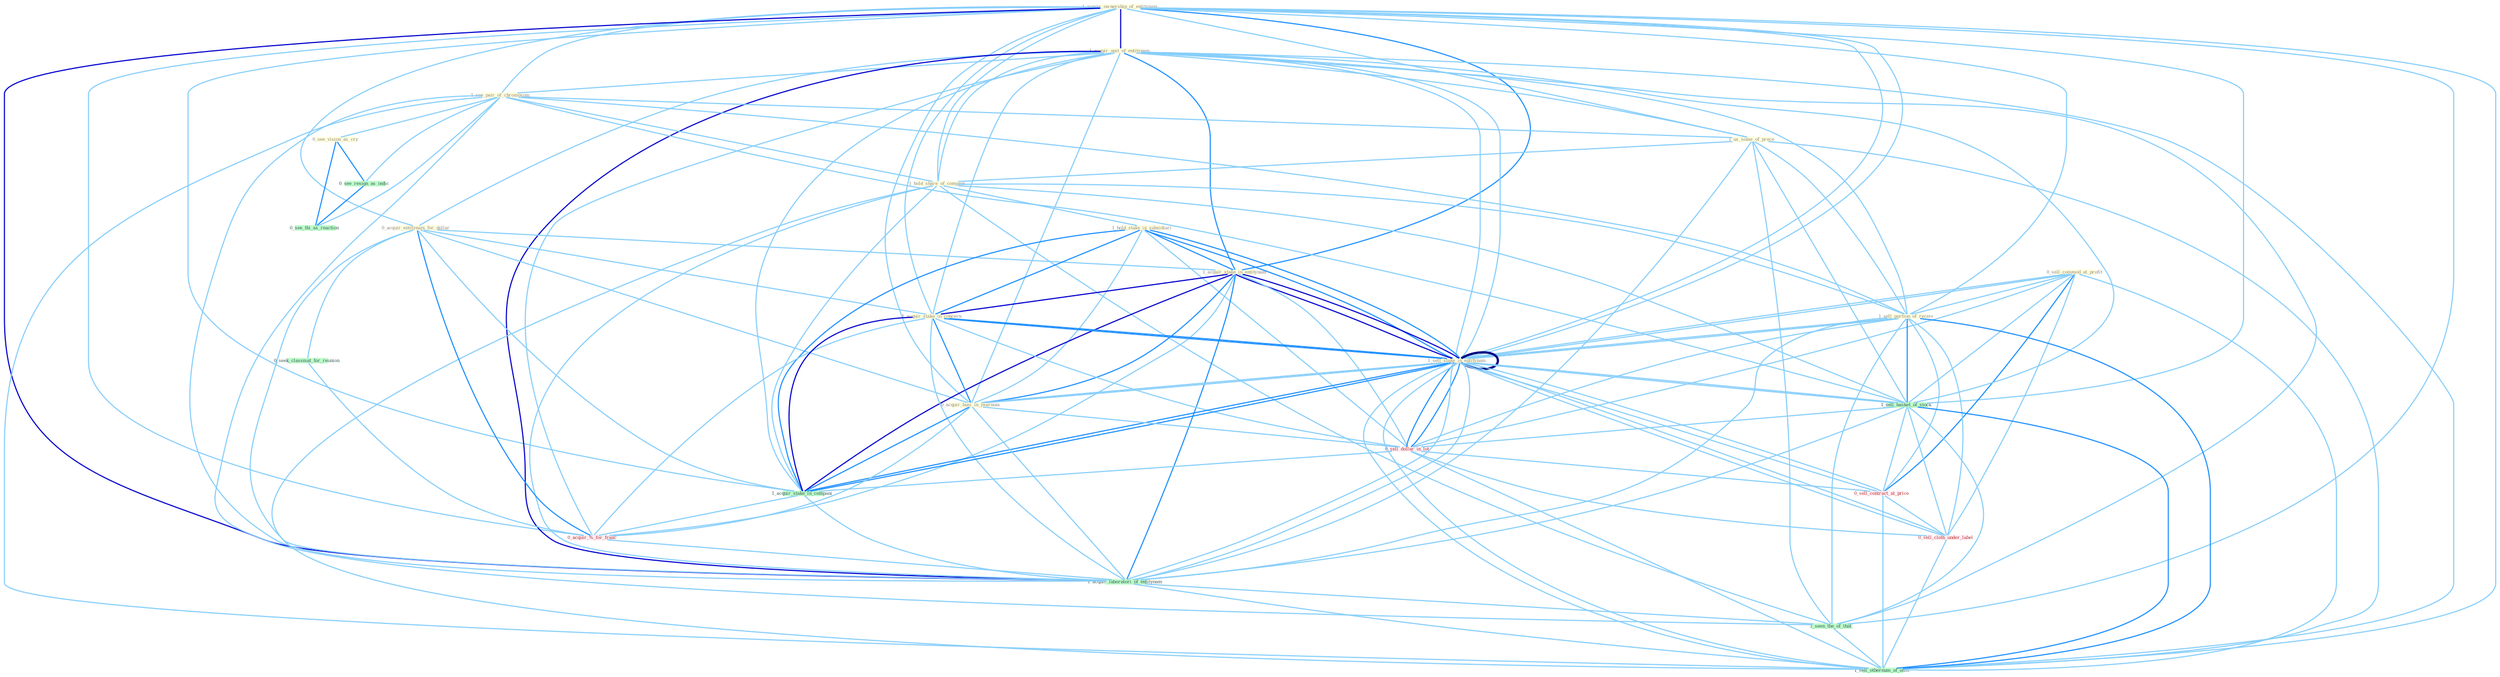 Graph G{ 
    node
    [shape=polygon,style=filled,width=.5,height=.06,color="#BDFCC9",fixedsize=true,fontsize=4,
    fontcolor="#2f4f4f"];
    {node
    [color="#ffffe0", fontcolor="#8b7d6b"] "1_acquir_ownership_of_entitynam " "0_sell_commod_at_profit " "1_acquir_unit_of_entitynam " "1_see_pair_of_chromosom " "1_us_some_of_proce " "1_hold_share_of_compani " "0_see_vision_as_cry " "0_acquir_entitynam_for_dollar " "1_hold_stake_in_subsidiari " "1_acquir_stake_in_entitynam " "1_acquir_stake_in_concern " "1_sell_portion_of_receiv " "1_sell_stake_in_entitynam " "1_sell_stake_in_entitynam " "0_acquir_busi_in_yearnum "}
{node [color="#fff0f5", fontcolor="#b22222"] "0_sell_dollar_in_lot " "0_acquir_%_for_franc " "0_sell_contract_at_price " "0_sell_cloth_under_label "}
edge [color="#B0E2FF"];

	"1_acquir_ownership_of_entitynam " -- "1_acquir_unit_of_entitynam " [w="3", color="#0000cd" , len=0.6];
	"1_acquir_ownership_of_entitynam " -- "1_see_pair_of_chromosom " [w="1", color="#87cefa" ];
	"1_acquir_ownership_of_entitynam " -- "1_us_some_of_proce " [w="1", color="#87cefa" ];
	"1_acquir_ownership_of_entitynam " -- "1_hold_share_of_compani " [w="1", color="#87cefa" ];
	"1_acquir_ownership_of_entitynam " -- "0_acquir_entitynam_for_dollar " [w="1", color="#87cefa" ];
	"1_acquir_ownership_of_entitynam " -- "1_acquir_stake_in_entitynam " [w="2", color="#1e90ff" , len=0.8];
	"1_acquir_ownership_of_entitynam " -- "1_acquir_stake_in_concern " [w="1", color="#87cefa" ];
	"1_acquir_ownership_of_entitynam " -- "1_sell_portion_of_receiv " [w="1", color="#87cefa" ];
	"1_acquir_ownership_of_entitynam " -- "1_sell_stake_in_entitynam " [w="1", color="#87cefa" ];
	"1_acquir_ownership_of_entitynam " -- "1_sell_stake_in_entitynam " [w="1", color="#87cefa" ];
	"1_acquir_ownership_of_entitynam " -- "0_acquir_busi_in_yearnum " [w="1", color="#87cefa" ];
	"1_acquir_ownership_of_entitynam " -- "1_sell_basket_of_stock " [w="1", color="#87cefa" ];
	"1_acquir_ownership_of_entitynam " -- "1_acquir_stake_in_compani " [w="1", color="#87cefa" ];
	"1_acquir_ownership_of_entitynam " -- "0_acquir_%_for_franc " [w="1", color="#87cefa" ];
	"1_acquir_ownership_of_entitynam " -- "1_acquir_laboratori_of_entitynam " [w="3", color="#0000cd" , len=0.6];
	"1_acquir_ownership_of_entitynam " -- "1_seen_the_of_that " [w="1", color="#87cefa" ];
	"1_acquir_ownership_of_entitynam " -- "1_sell_othernum_of_offic " [w="1", color="#87cefa" ];
	"0_sell_commod_at_profit " -- "1_sell_portion_of_receiv " [w="1", color="#87cefa" ];
	"0_sell_commod_at_profit " -- "1_sell_stake_in_entitynam " [w="1", color="#87cefa" ];
	"0_sell_commod_at_profit " -- "1_sell_stake_in_entitynam " [w="1", color="#87cefa" ];
	"0_sell_commod_at_profit " -- "1_sell_basket_of_stock " [w="1", color="#87cefa" ];
	"0_sell_commod_at_profit " -- "0_sell_dollar_in_lot " [w="1", color="#87cefa" ];
	"0_sell_commod_at_profit " -- "0_sell_contract_at_price " [w="2", color="#1e90ff" , len=0.8];
	"0_sell_commod_at_profit " -- "0_sell_cloth_under_label " [w="1", color="#87cefa" ];
	"0_sell_commod_at_profit " -- "1_sell_othernum_of_offic " [w="1", color="#87cefa" ];
	"1_acquir_unit_of_entitynam " -- "1_see_pair_of_chromosom " [w="1", color="#87cefa" ];
	"1_acquir_unit_of_entitynam " -- "1_us_some_of_proce " [w="1", color="#87cefa" ];
	"1_acquir_unit_of_entitynam " -- "1_hold_share_of_compani " [w="1", color="#87cefa" ];
	"1_acquir_unit_of_entitynam " -- "0_acquir_entitynam_for_dollar " [w="1", color="#87cefa" ];
	"1_acquir_unit_of_entitynam " -- "1_acquir_stake_in_entitynam " [w="2", color="#1e90ff" , len=0.8];
	"1_acquir_unit_of_entitynam " -- "1_acquir_stake_in_concern " [w="1", color="#87cefa" ];
	"1_acquir_unit_of_entitynam " -- "1_sell_portion_of_receiv " [w="1", color="#87cefa" ];
	"1_acquir_unit_of_entitynam " -- "1_sell_stake_in_entitynam " [w="1", color="#87cefa" ];
	"1_acquir_unit_of_entitynam " -- "1_sell_stake_in_entitynam " [w="1", color="#87cefa" ];
	"1_acquir_unit_of_entitynam " -- "0_acquir_busi_in_yearnum " [w="1", color="#87cefa" ];
	"1_acquir_unit_of_entitynam " -- "1_sell_basket_of_stock " [w="1", color="#87cefa" ];
	"1_acquir_unit_of_entitynam " -- "1_acquir_stake_in_compani " [w="1", color="#87cefa" ];
	"1_acquir_unit_of_entitynam " -- "0_acquir_%_for_franc " [w="1", color="#87cefa" ];
	"1_acquir_unit_of_entitynam " -- "1_acquir_laboratori_of_entitynam " [w="3", color="#0000cd" , len=0.6];
	"1_acquir_unit_of_entitynam " -- "1_seen_the_of_that " [w="1", color="#87cefa" ];
	"1_acquir_unit_of_entitynam " -- "1_sell_othernum_of_offic " [w="1", color="#87cefa" ];
	"1_see_pair_of_chromosom " -- "1_us_some_of_proce " [w="1", color="#87cefa" ];
	"1_see_pair_of_chromosom " -- "1_hold_share_of_compani " [w="1", color="#87cefa" ];
	"1_see_pair_of_chromosom " -- "0_see_vision_as_cry " [w="1", color="#87cefa" ];
	"1_see_pair_of_chromosom " -- "1_sell_portion_of_receiv " [w="1", color="#87cefa" ];
	"1_see_pair_of_chromosom " -- "1_sell_basket_of_stock " [w="1", color="#87cefa" ];
	"1_see_pair_of_chromosom " -- "0_see_resign_as_indic " [w="1", color="#87cefa" ];
	"1_see_pair_of_chromosom " -- "1_acquir_laboratori_of_entitynam " [w="1", color="#87cefa" ];
	"1_see_pair_of_chromosom " -- "1_seen_the_of_that " [w="1", color="#87cefa" ];
	"1_see_pair_of_chromosom " -- "1_sell_othernum_of_offic " [w="1", color="#87cefa" ];
	"1_see_pair_of_chromosom " -- "0_see_thi_as_reaction " [w="1", color="#87cefa" ];
	"1_us_some_of_proce " -- "1_hold_share_of_compani " [w="1", color="#87cefa" ];
	"1_us_some_of_proce " -- "1_sell_portion_of_receiv " [w="1", color="#87cefa" ];
	"1_us_some_of_proce " -- "1_sell_basket_of_stock " [w="1", color="#87cefa" ];
	"1_us_some_of_proce " -- "1_acquir_laboratori_of_entitynam " [w="1", color="#87cefa" ];
	"1_us_some_of_proce " -- "1_seen_the_of_that " [w="1", color="#87cefa" ];
	"1_us_some_of_proce " -- "1_sell_othernum_of_offic " [w="1", color="#87cefa" ];
	"1_hold_share_of_compani " -- "1_hold_stake_in_subsidiari " [w="1", color="#87cefa" ];
	"1_hold_share_of_compani " -- "1_sell_portion_of_receiv " [w="1", color="#87cefa" ];
	"1_hold_share_of_compani " -- "1_sell_basket_of_stock " [w="1", color="#87cefa" ];
	"1_hold_share_of_compani " -- "1_acquir_stake_in_compani " [w="1", color="#87cefa" ];
	"1_hold_share_of_compani " -- "1_acquir_laboratori_of_entitynam " [w="1", color="#87cefa" ];
	"1_hold_share_of_compani " -- "1_seen_the_of_that " [w="1", color="#87cefa" ];
	"1_hold_share_of_compani " -- "1_sell_othernum_of_offic " [w="1", color="#87cefa" ];
	"0_see_vision_as_cry " -- "0_see_resign_as_indic " [w="2", color="#1e90ff" , len=0.8];
	"0_see_vision_as_cry " -- "0_see_thi_as_reaction " [w="2", color="#1e90ff" , len=0.8];
	"0_acquir_entitynam_for_dollar " -- "1_acquir_stake_in_entitynam " [w="1", color="#87cefa" ];
	"0_acquir_entitynam_for_dollar " -- "1_acquir_stake_in_concern " [w="1", color="#87cefa" ];
	"0_acquir_entitynam_for_dollar " -- "0_acquir_busi_in_yearnum " [w="1", color="#87cefa" ];
	"0_acquir_entitynam_for_dollar " -- "0_seek_classmat_for_reunion " [w="1", color="#87cefa" ];
	"0_acquir_entitynam_for_dollar " -- "1_acquir_stake_in_compani " [w="1", color="#87cefa" ];
	"0_acquir_entitynam_for_dollar " -- "0_acquir_%_for_franc " [w="2", color="#1e90ff" , len=0.8];
	"0_acquir_entitynam_for_dollar " -- "1_acquir_laboratori_of_entitynam " [w="1", color="#87cefa" ];
	"1_hold_stake_in_subsidiari " -- "1_acquir_stake_in_entitynam " [w="2", color="#1e90ff" , len=0.8];
	"1_hold_stake_in_subsidiari " -- "1_acquir_stake_in_concern " [w="2", color="#1e90ff" , len=0.8];
	"1_hold_stake_in_subsidiari " -- "1_sell_stake_in_entitynam " [w="2", color="#1e90ff" , len=0.8];
	"1_hold_stake_in_subsidiari " -- "1_sell_stake_in_entitynam " [w="2", color="#1e90ff" , len=0.8];
	"1_hold_stake_in_subsidiari " -- "0_acquir_busi_in_yearnum " [w="1", color="#87cefa" ];
	"1_hold_stake_in_subsidiari " -- "0_sell_dollar_in_lot " [w="1", color="#87cefa" ];
	"1_hold_stake_in_subsidiari " -- "1_acquir_stake_in_compani " [w="2", color="#1e90ff" , len=0.8];
	"1_acquir_stake_in_entitynam " -- "1_acquir_stake_in_concern " [w="3", color="#0000cd" , len=0.6];
	"1_acquir_stake_in_entitynam " -- "1_sell_stake_in_entitynam " [w="3", color="#0000cd" , len=0.6];
	"1_acquir_stake_in_entitynam " -- "1_sell_stake_in_entitynam " [w="3", color="#0000cd" , len=0.6];
	"1_acquir_stake_in_entitynam " -- "0_acquir_busi_in_yearnum " [w="2", color="#1e90ff" , len=0.8];
	"1_acquir_stake_in_entitynam " -- "0_sell_dollar_in_lot " [w="1", color="#87cefa" ];
	"1_acquir_stake_in_entitynam " -- "1_acquir_stake_in_compani " [w="3", color="#0000cd" , len=0.6];
	"1_acquir_stake_in_entitynam " -- "0_acquir_%_for_franc " [w="1", color="#87cefa" ];
	"1_acquir_stake_in_entitynam " -- "1_acquir_laboratori_of_entitynam " [w="2", color="#1e90ff" , len=0.8];
	"1_acquir_stake_in_concern " -- "1_sell_stake_in_entitynam " [w="2", color="#1e90ff" , len=0.8];
	"1_acquir_stake_in_concern " -- "1_sell_stake_in_entitynam " [w="2", color="#1e90ff" , len=0.8];
	"1_acquir_stake_in_concern " -- "0_acquir_busi_in_yearnum " [w="2", color="#1e90ff" , len=0.8];
	"1_acquir_stake_in_concern " -- "0_sell_dollar_in_lot " [w="1", color="#87cefa" ];
	"1_acquir_stake_in_concern " -- "1_acquir_stake_in_compani " [w="3", color="#0000cd" , len=0.6];
	"1_acquir_stake_in_concern " -- "0_acquir_%_for_franc " [w="1", color="#87cefa" ];
	"1_acquir_stake_in_concern " -- "1_acquir_laboratori_of_entitynam " [w="1", color="#87cefa" ];
	"1_sell_portion_of_receiv " -- "1_sell_stake_in_entitynam " [w="1", color="#87cefa" ];
	"1_sell_portion_of_receiv " -- "1_sell_stake_in_entitynam " [w="1", color="#87cefa" ];
	"1_sell_portion_of_receiv " -- "1_sell_basket_of_stock " [w="2", color="#1e90ff" , len=0.8];
	"1_sell_portion_of_receiv " -- "0_sell_dollar_in_lot " [w="1", color="#87cefa" ];
	"1_sell_portion_of_receiv " -- "0_sell_contract_at_price " [w="1", color="#87cefa" ];
	"1_sell_portion_of_receiv " -- "1_acquir_laboratori_of_entitynam " [w="1", color="#87cefa" ];
	"1_sell_portion_of_receiv " -- "0_sell_cloth_under_label " [w="1", color="#87cefa" ];
	"1_sell_portion_of_receiv " -- "1_seen_the_of_that " [w="1", color="#87cefa" ];
	"1_sell_portion_of_receiv " -- "1_sell_othernum_of_offic " [w="2", color="#1e90ff" , len=0.8];
	"1_sell_stake_in_entitynam " -- "1_sell_stake_in_entitynam " [w="4", style=bold, color="#000080", len=0.4];
	"1_sell_stake_in_entitynam " -- "0_acquir_busi_in_yearnum " [w="1", color="#87cefa" ];
	"1_sell_stake_in_entitynam " -- "1_sell_basket_of_stock " [w="1", color="#87cefa" ];
	"1_sell_stake_in_entitynam " -- "0_sell_dollar_in_lot " [w="2", color="#1e90ff" , len=0.8];
	"1_sell_stake_in_entitynam " -- "1_acquir_stake_in_compani " [w="2", color="#1e90ff" , len=0.8];
	"1_sell_stake_in_entitynam " -- "0_sell_contract_at_price " [w="1", color="#87cefa" ];
	"1_sell_stake_in_entitynam " -- "1_acquir_laboratori_of_entitynam " [w="1", color="#87cefa" ];
	"1_sell_stake_in_entitynam " -- "0_sell_cloth_under_label " [w="1", color="#87cefa" ];
	"1_sell_stake_in_entitynam " -- "1_sell_othernum_of_offic " [w="1", color="#87cefa" ];
	"1_sell_stake_in_entitynam " -- "0_acquir_busi_in_yearnum " [w="1", color="#87cefa" ];
	"1_sell_stake_in_entitynam " -- "1_sell_basket_of_stock " [w="1", color="#87cefa" ];
	"1_sell_stake_in_entitynam " -- "0_sell_dollar_in_lot " [w="2", color="#1e90ff" , len=0.8];
	"1_sell_stake_in_entitynam " -- "1_acquir_stake_in_compani " [w="2", color="#1e90ff" , len=0.8];
	"1_sell_stake_in_entitynam " -- "0_sell_contract_at_price " [w="1", color="#87cefa" ];
	"1_sell_stake_in_entitynam " -- "1_acquir_laboratori_of_entitynam " [w="1", color="#87cefa" ];
	"1_sell_stake_in_entitynam " -- "0_sell_cloth_under_label " [w="1", color="#87cefa" ];
	"1_sell_stake_in_entitynam " -- "1_sell_othernum_of_offic " [w="1", color="#87cefa" ];
	"0_acquir_busi_in_yearnum " -- "0_sell_dollar_in_lot " [w="1", color="#87cefa" ];
	"0_acquir_busi_in_yearnum " -- "1_acquir_stake_in_compani " [w="2", color="#1e90ff" , len=0.8];
	"0_acquir_busi_in_yearnum " -- "0_acquir_%_for_franc " [w="1", color="#87cefa" ];
	"0_acquir_busi_in_yearnum " -- "1_acquir_laboratori_of_entitynam " [w="1", color="#87cefa" ];
	"0_seek_classmat_for_reunion " -- "0_acquir_%_for_franc " [w="1", color="#87cefa" ];
	"1_sell_basket_of_stock " -- "0_sell_dollar_in_lot " [w="1", color="#87cefa" ];
	"1_sell_basket_of_stock " -- "0_sell_contract_at_price " [w="1", color="#87cefa" ];
	"1_sell_basket_of_stock " -- "1_acquir_laboratori_of_entitynam " [w="1", color="#87cefa" ];
	"1_sell_basket_of_stock " -- "0_sell_cloth_under_label " [w="1", color="#87cefa" ];
	"1_sell_basket_of_stock " -- "1_seen_the_of_that " [w="1", color="#87cefa" ];
	"1_sell_basket_of_stock " -- "1_sell_othernum_of_offic " [w="2", color="#1e90ff" , len=0.8];
	"0_sell_dollar_in_lot " -- "1_acquir_stake_in_compani " [w="1", color="#87cefa" ];
	"0_sell_dollar_in_lot " -- "0_sell_contract_at_price " [w="1", color="#87cefa" ];
	"0_sell_dollar_in_lot " -- "0_sell_cloth_under_label " [w="1", color="#87cefa" ];
	"0_sell_dollar_in_lot " -- "1_sell_othernum_of_offic " [w="1", color="#87cefa" ];
	"0_see_resign_as_indic " -- "0_see_thi_as_reaction " [w="2", color="#1e90ff" , len=0.8];
	"1_acquir_stake_in_compani " -- "0_acquir_%_for_franc " [w="1", color="#87cefa" ];
	"1_acquir_stake_in_compani " -- "1_acquir_laboratori_of_entitynam " [w="1", color="#87cefa" ];
	"0_acquir_%_for_franc " -- "1_acquir_laboratori_of_entitynam " [w="1", color="#87cefa" ];
	"0_sell_contract_at_price " -- "0_sell_cloth_under_label " [w="1", color="#87cefa" ];
	"0_sell_contract_at_price " -- "1_sell_othernum_of_offic " [w="1", color="#87cefa" ];
	"1_acquir_laboratori_of_entitynam " -- "1_seen_the_of_that " [w="1", color="#87cefa" ];
	"1_acquir_laboratori_of_entitynam " -- "1_sell_othernum_of_offic " [w="1", color="#87cefa" ];
	"0_sell_cloth_under_label " -- "1_sell_othernum_of_offic " [w="1", color="#87cefa" ];
	"1_seen_the_of_that " -- "1_sell_othernum_of_offic " [w="1", color="#87cefa" ];
}